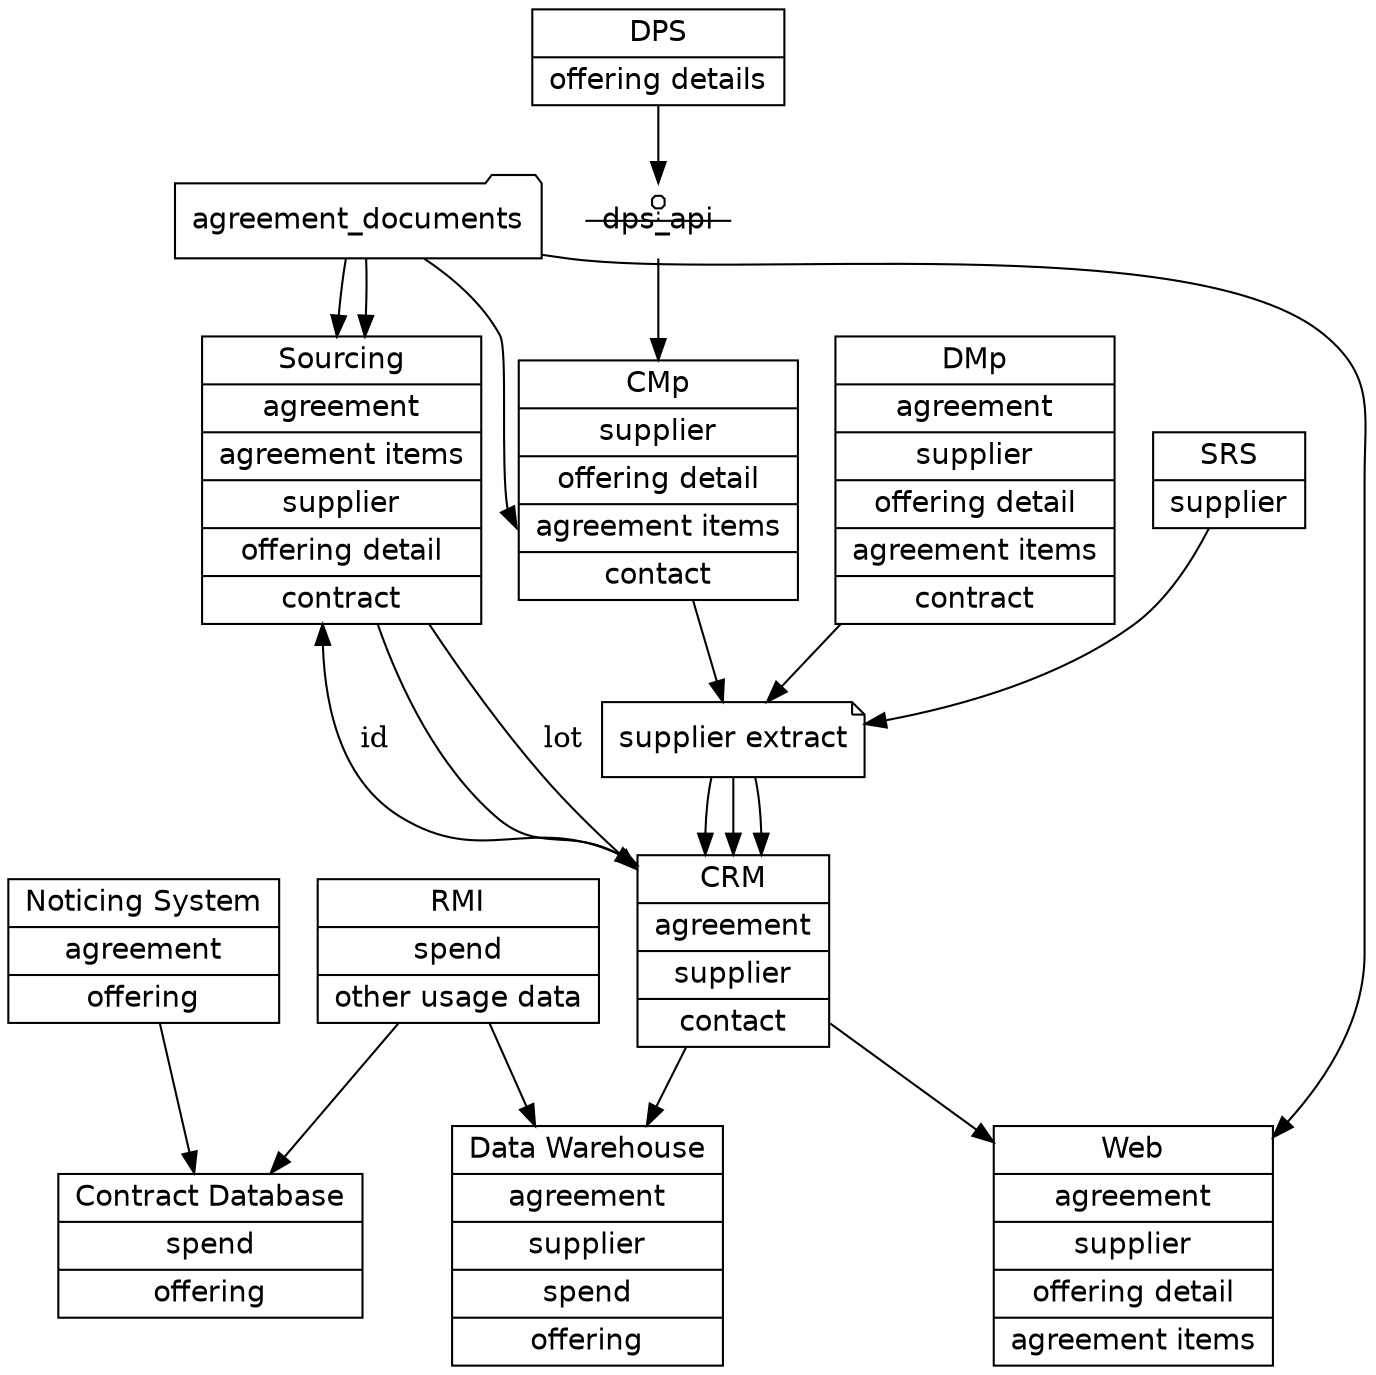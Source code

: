 
digraph {
node [shape=record fontname=Helvetica];
edge [labelfontname=Times]

    Sourcing [label = "{Sourcing| <a>agreement|<i>agreement items|<s>supplier|<o>offering detail|<c>contract} "]
    CRM [ label = "{CRM|<a>agreement|<s>supplier|<n>contact} "]
    DMp [ label = "{DMp|<a>agreement|<s>supplier|<o>offering detail|<i>agreement items|<c>contract} "]
    CMp [ label = "{CMp|<s>supplier|<o>offering detail|<i>agreement items|<n>contact} "]
    DPS [ label = "{DPS|<o>offering details} "]
    SRS [ label = "{SRS|<s>supplier} "]
    DWarehouse [ label = "{Data Warehouse|<a>agreement|<s>supplier|<sp>spend|<o>offering} "]
    ContractReport [ label = "{Contract Database|<sp>spend|<o>offering} "]
    Noticing [label = "{Noticing System| <a>agreement|<o>offering} "]
    RMI [ label = "{RMI|<sp>spend|other usage data} "]
    Web [label = "{Web| <a>agreement|<s>supplier|<o>offering detail|<i>agreement items} "]

    agreement_documents [shape=folder]

    add_supplier [shape= note label = "supplier extract"]

    dps_api [shape=rnastab]

    agreement_documents -> Sourcing
    agreement_documents -> Sourcing
    CRM -> Sourcing [label = id]

    Sourcing -> CRM
    Sourcing -> CRM [label = lot]

    CMp -> add_supplier -> CRM
    SRS -> add_supplier -> CRM
    DMp -> add_supplier -> CRM

    DPS -> dps_api -> CMp
    agreement_documents -> CMp:i

    Noticing -> ContractReport
    RMI -> ContractReport

    { CRM RMI } -> DWarehouse

    CRM -> Web
    agreement_documents -> Web

}